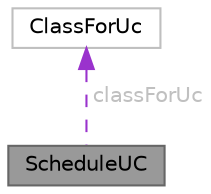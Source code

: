 digraph "ScheduleUC"
{
 // LATEX_PDF_SIZE
  bgcolor="transparent";
  edge [fontname=Helvetica,fontsize=10,labelfontname=Helvetica,labelfontsize=10];
  node [fontname=Helvetica,fontsize=10,shape=box,height=0.2,width=0.4];
  Node1 [id="Node000001",label="ScheduleUC",height=0.2,width=0.4,color="gray40", fillcolor="grey60", style="filled", fontcolor="black",tooltip=" "];
  Node2 -> Node1 [id="edge1_Node000001_Node000002",dir="back",color="darkorchid3",style="dashed",tooltip=" ",label=" classForUc",fontcolor="grey" ];
  Node2 [id="Node000002",label="ClassForUc",height=0.2,width=0.4,color="grey75", fillcolor="white", style="filled",URL="$class_class_for_uc.html",tooltip=" "];
}
